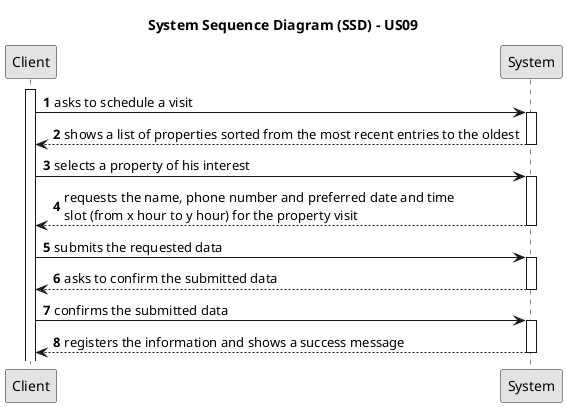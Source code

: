@startuml
'https://plantuml.com/sequence-diagram
skinparam monochrome true
skinparam packageStyle rectangle
skinparam shadowing false

title System Sequence Diagram (SSD) - US09

autonumber

activate Client

Client -> System: asks to schedule a visit
activate System

System --> Client: shows a list of properties sorted from the most recent entries to the oldest
deactivate System

Client -> System: selects a property of his interest
activate System

System --> Client: requests the name, phone number and preferred date and time\nslot (from x hour to y hour) for the property visit
deactivate System

Client -> System: submits the requested data
activate System

System --> Client: asks to confirm the submitted data
deactivate System

Client -> System: confirms the submitted data
activate System

System --> Client: registers the information and shows a success message
deactivate System

@enduml